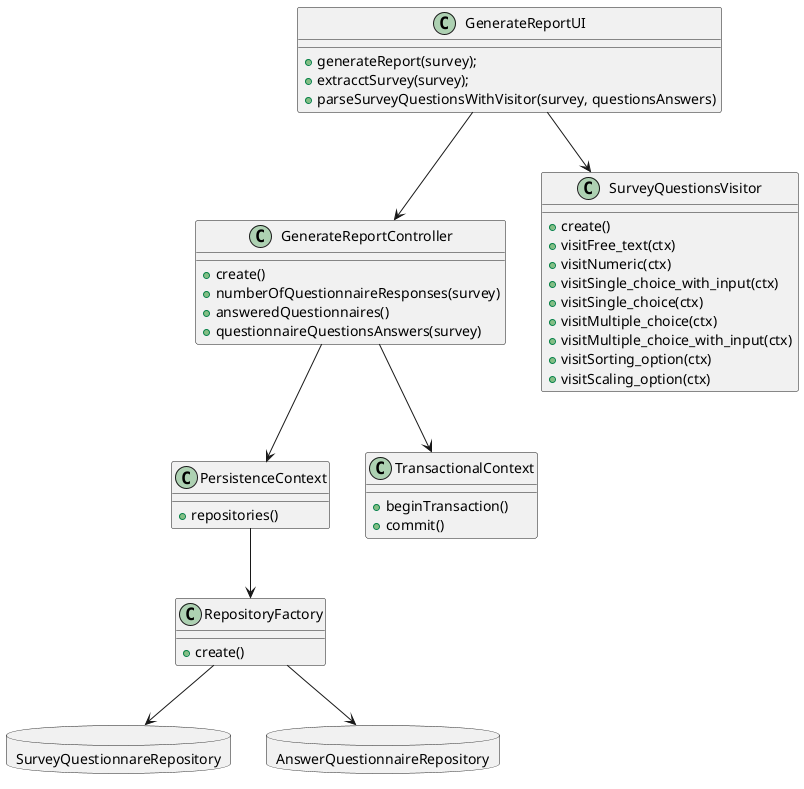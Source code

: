 @startuml

class GenerateReportUI{
+generateReport(survey);
+extracctSurvey(survey);
+parseSurveyQuestionsWithVisitor(survey, questionsAnswers)
}

class GenerateReportController{
+create()
+numberOfQuestionnaireResponses(survey)
+answeredQuestionnaires()
+questionnaireQuestionsAnswers(survey)
}

class PersistenceContext{
+repositories()
}

class RepositoryFactory{
+create()
}

database SurveyQuestionnareRepository{
}

database AnswerQuestionnaireRepository{
}

class TransactionalContext{
+beginTransaction()
+commit()
}

class SurveyQuestionsVisitor{
+create()
+visitFree_text(ctx)
+visitNumeric(ctx)
+visitSingle_choice_with_input(ctx)
+visitSingle_choice(ctx)
+visitMultiple_choice(ctx)
+visitMultiple_choice_with_input(ctx)
+visitSorting_option(ctx)
+visitScaling_option(ctx)
}

GenerateReportUI --> GenerateReportController
GenerateReportUI --> SurveyQuestionsVisitor

GenerateReportController --> PersistenceContext
GenerateReportController --> TransactionalContext

PersistenceContext --> RepositoryFactory

RepositoryFactory --> SurveyQuestionnareRepository
RepositoryFactory --> AnswerQuestionnaireRepository

@enduml